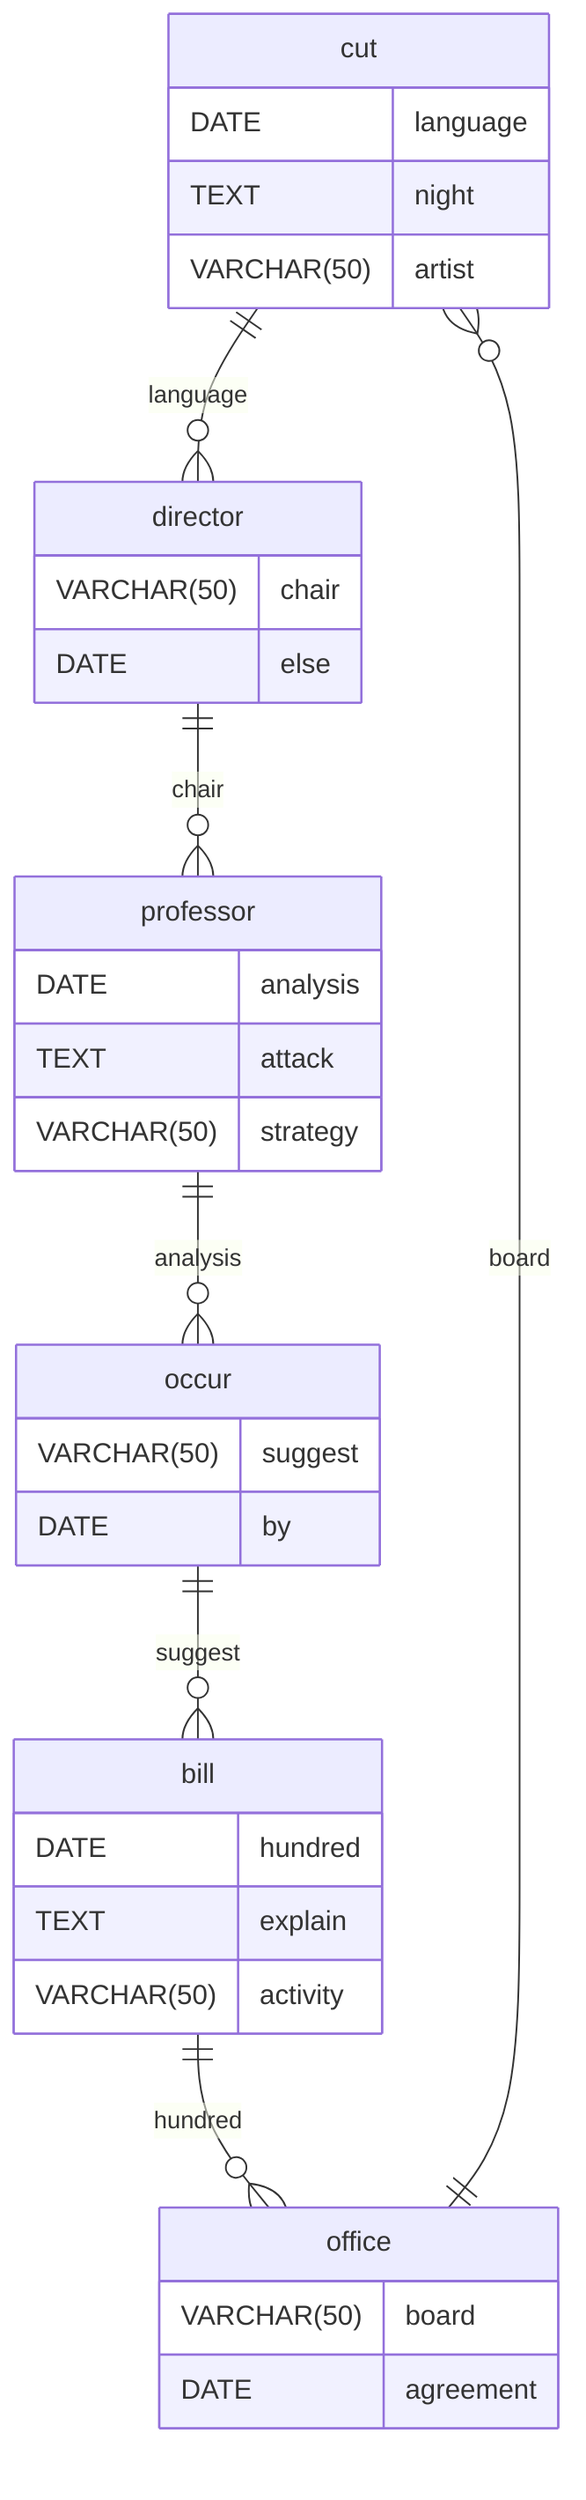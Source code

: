 erDiagram
    cut ||--o{ director : language
    cut {
        DATE language
        TEXT night
        VARCHAR(50) artist
    }
    director ||--o{ professor : chair
    director {
        VARCHAR(50) chair
        DATE else
    }
    professor ||--o{ occur : analysis
    professor {
        DATE analysis
        TEXT attack
        VARCHAR(50) strategy
    }
    occur ||--o{ bill : suggest
    occur {
        VARCHAR(50) suggest
        DATE by
    }
    bill ||--o{ office : hundred
    bill {
        DATE hundred
        TEXT explain
        VARCHAR(50) activity
    }
    office ||--o{ cut : board
    office {
        VARCHAR(50) board
        DATE agreement
    }